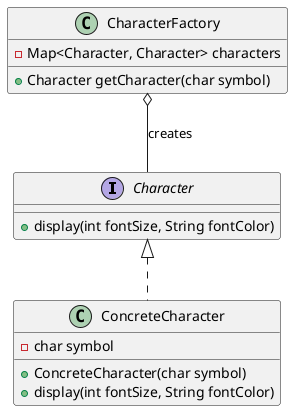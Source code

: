 @startuml
interface Character {
    +display(int fontSize, String fontColor)
}

class ConcreteCharacter implements Character {
    -char symbol
    +ConcreteCharacter(char symbol)
    +display(int fontSize, String fontColor)
}

class CharacterFactory {
    -Map<Character, Character> characters
    +Character getCharacter(char symbol)
}


CharacterFactory o-- Character : creates

@enduml
